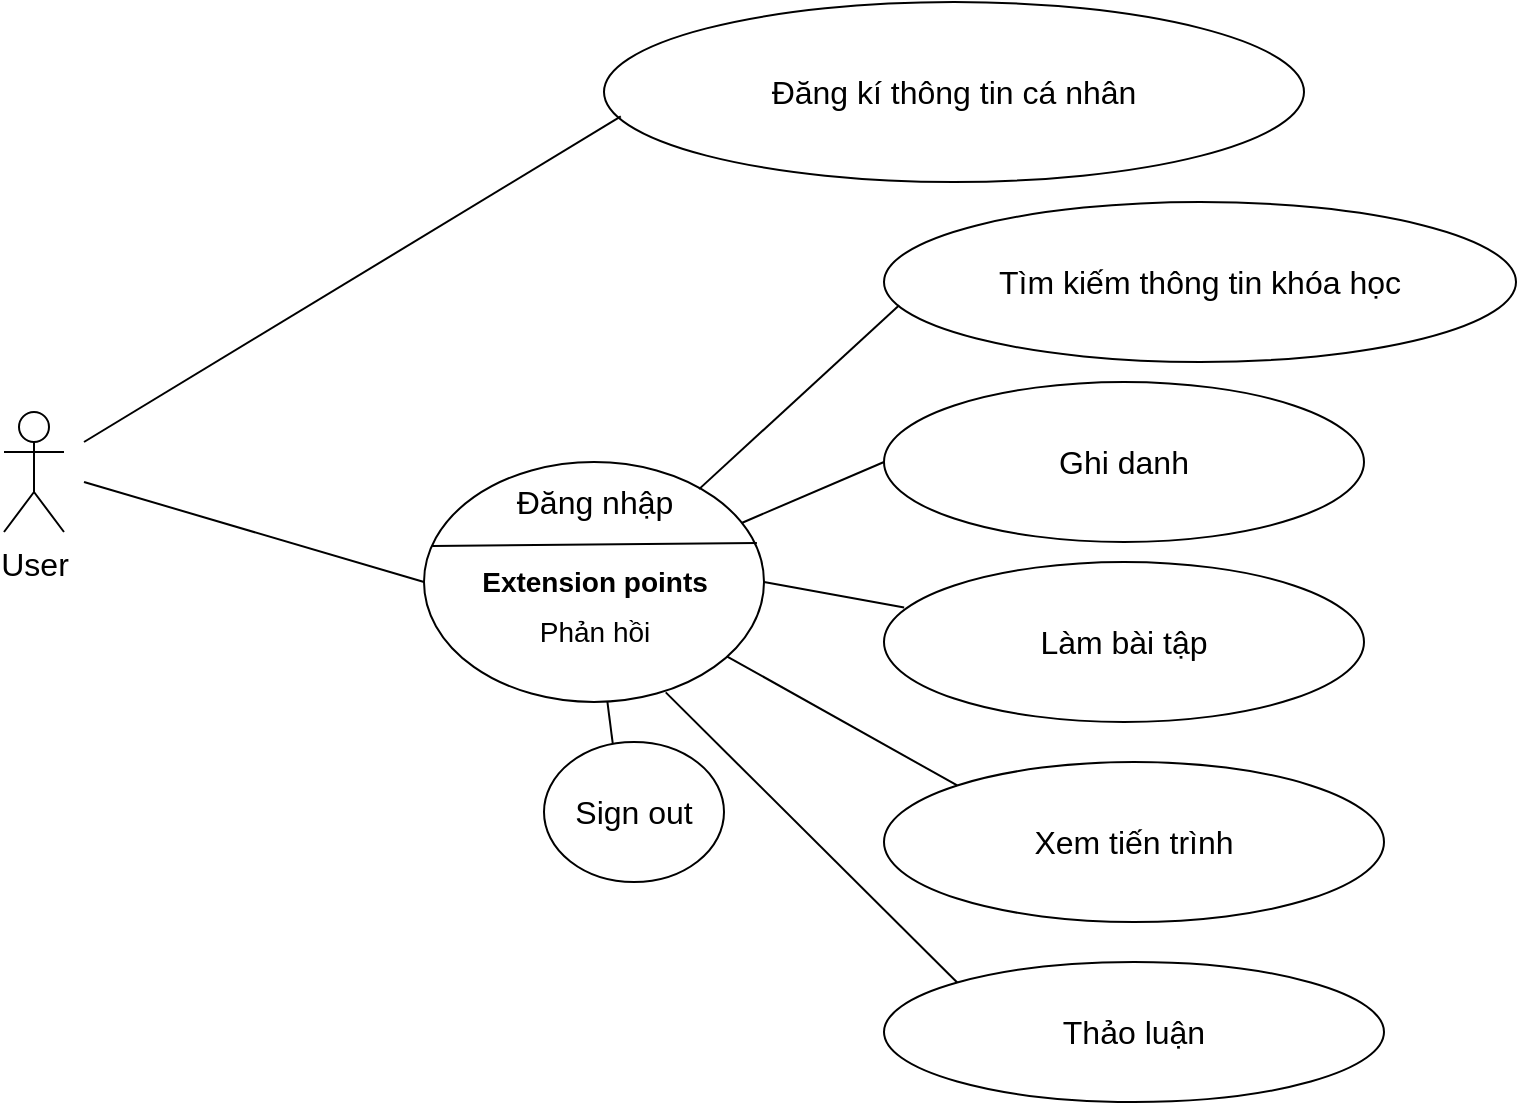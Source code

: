 <mxfile version="15.2.9" type="device"><diagram id="xZJbvAmkxMCfGnLwQ3mf" name="Page-1"><mxGraphModel dx="1038" dy="588" grid="1" gridSize="10" guides="1" tooltips="1" connect="1" arrows="1" fold="1" page="1" pageScale="1" pageWidth="827" pageHeight="1169" math="0" shadow="0"><root><mxCell id="0"/><mxCell id="1" parent="0"/><mxCell id="Abd9H9VdunBP4QsoAOv7-1" value="&lt;font style=&quot;font-size: 16px&quot;&gt;User&lt;/font&gt;" style="shape=umlActor;verticalLabelPosition=bottom;verticalAlign=top;html=1;outlineConnect=0;" parent="1" vertex="1"><mxGeometry x="40" y="525" width="30" height="60" as="geometry"/></mxCell><mxCell id="Abd9H9VdunBP4QsoAOv7-2" value="" style="ellipse;whiteSpace=wrap;html=1;" parent="1" vertex="1"><mxGeometry x="250" y="550" width="170" height="120" as="geometry"/></mxCell><mxCell id="Abd9H9VdunBP4QsoAOv7-4" value="&lt;font style=&quot;font-size: 16px&quot;&gt;Đăng nhập&lt;/font&gt;" style="text;html=1;align=center;verticalAlign=middle;resizable=0;points=[];autosize=1;strokeColor=none;fillColor=none;" parent="1" vertex="1"><mxGeometry x="290" y="560" width="90" height="20" as="geometry"/></mxCell><mxCell id="Abd9H9VdunBP4QsoAOv7-5" value="&lt;font size=&quot;1&quot;&gt;&lt;b style=&quot;font-size: 14px&quot;&gt;Extension points&lt;/b&gt;&lt;/font&gt;" style="text;html=1;align=center;verticalAlign=middle;resizable=0;points=[];autosize=1;strokeColor=none;fillColor=none;" parent="1" vertex="1"><mxGeometry x="270" y="600" width="130" height="20" as="geometry"/></mxCell><mxCell id="Abd9H9VdunBP4QsoAOv7-6" value="&lt;font style=&quot;font-size: 14px&quot;&gt;Phản hồi&lt;/font&gt;" style="text;html=1;align=center;verticalAlign=middle;resizable=0;points=[];autosize=1;strokeColor=none;fillColor=none;" parent="1" vertex="1"><mxGeometry x="300" y="625" width="70" height="20" as="geometry"/></mxCell><mxCell id="Abd9H9VdunBP4QsoAOv7-7" value="&lt;font style=&quot;font-size: 16px&quot;&gt;Sign out&lt;/font&gt;" style="ellipse;whiteSpace=wrap;html=1;" parent="1" vertex="1"><mxGeometry x="310" y="690" width="90" height="70" as="geometry"/></mxCell><mxCell id="Abd9H9VdunBP4QsoAOv7-20" value="" style="endArrow=none;html=1;entryX=0;entryY=0.5;entryDx=0;entryDy=0;" parent="1" edge="1" target="Abd9H9VdunBP4QsoAOv7-2"><mxGeometry width="50" height="50" relative="1" as="geometry"><mxPoint x="80" y="560" as="sourcePoint"/><mxPoint x="130" y="560" as="targetPoint"/></mxGeometry></mxCell><mxCell id="Abd9H9VdunBP4QsoAOv7-21" value="" style="endArrow=none;html=1;exitX=0.382;exitY=0.011;exitDx=0;exitDy=0;exitPerimeter=0;" parent="1" source="Abd9H9VdunBP4QsoAOv7-7" edge="1" target="Abd9H9VdunBP4QsoAOv7-2"><mxGeometry width="50" height="50" relative="1" as="geometry"><mxPoint x="390" y="610" as="sourcePoint"/><mxPoint x="70" y="610" as="targetPoint"/></mxGeometry></mxCell><mxCell id="sikgplFTg-s3sDRKxsjj-5" value="" style="endArrow=none;html=1;exitX=0.024;exitY=0.35;exitDx=0;exitDy=0;exitPerimeter=0;entryX=0.979;entryY=0.337;entryDx=0;entryDy=0;entryPerimeter=0;" edge="1" parent="1" source="Abd9H9VdunBP4QsoAOv7-2" target="Abd9H9VdunBP4QsoAOv7-2"><mxGeometry width="50" height="50" relative="1" as="geometry"><mxPoint x="390" y="590" as="sourcePoint"/><mxPoint x="290" y="542" as="targetPoint"/></mxGeometry></mxCell><mxCell id="sikgplFTg-s3sDRKxsjj-8" value="&lt;font style=&quot;font-size: 16px&quot;&gt;Đăng kí thông tin cá nhân&lt;/font&gt;" style="ellipse;whiteSpace=wrap;html=1;" vertex="1" parent="1"><mxGeometry x="340" y="320" width="350" height="90" as="geometry"/></mxCell><mxCell id="sikgplFTg-s3sDRKxsjj-9" value="" style="endArrow=none;html=1;entryX=0.024;entryY=0.636;entryDx=0;entryDy=0;entryPerimeter=0;" edge="1" parent="1" target="sikgplFTg-s3sDRKxsjj-8"><mxGeometry width="50" height="50" relative="1" as="geometry"><mxPoint x="80" y="540" as="sourcePoint"/><mxPoint x="350" y="375" as="targetPoint"/></mxGeometry></mxCell><mxCell id="sikgplFTg-s3sDRKxsjj-10" value="&lt;font style=&quot;font-size: 16px&quot;&gt;Tìm kiếm thông tin khóa học&lt;/font&gt;" style="ellipse;whiteSpace=wrap;html=1;" vertex="1" parent="1"><mxGeometry x="480" y="420" width="316" height="80" as="geometry"/></mxCell><mxCell id="sikgplFTg-s3sDRKxsjj-11" value="&lt;font style=&quot;font-size: 16px&quot;&gt;Ghi danh&lt;/font&gt;" style="ellipse;whiteSpace=wrap;html=1;" vertex="1" parent="1"><mxGeometry x="480" y="510" width="240" height="80" as="geometry"/></mxCell><mxCell id="sikgplFTg-s3sDRKxsjj-12" value="&lt;font style=&quot;font-size: 16px&quot;&gt;Làm bài tập&lt;/font&gt;" style="ellipse;whiteSpace=wrap;html=1;" vertex="1" parent="1"><mxGeometry x="480" y="600" width="240" height="80" as="geometry"/></mxCell><mxCell id="sikgplFTg-s3sDRKxsjj-13" value="&lt;font style=&quot;font-size: 16px&quot;&gt;Xem tiến trình&lt;/font&gt;" style="ellipse;whiteSpace=wrap;html=1;" vertex="1" parent="1"><mxGeometry x="480" y="700" width="250" height="80" as="geometry"/></mxCell><mxCell id="sikgplFTg-s3sDRKxsjj-14" value="&lt;font style=&quot;font-size: 16px&quot;&gt;Thảo luận&lt;/font&gt;" style="ellipse;whiteSpace=wrap;html=1;" vertex="1" parent="1"><mxGeometry x="480" y="800" width="250" height="70" as="geometry"/></mxCell><mxCell id="sikgplFTg-s3sDRKxsjj-15" value="" style="endArrow=none;html=1;entryX=0.024;entryY=0.645;entryDx=0;entryDy=0;entryPerimeter=0;exitX=0.809;exitY=0.113;exitDx=0;exitDy=0;exitPerimeter=0;" edge="1" parent="1" source="Abd9H9VdunBP4QsoAOv7-2" target="sikgplFTg-s3sDRKxsjj-10"><mxGeometry width="50" height="50" relative="1" as="geometry"><mxPoint x="391" y="560" as="sourcePoint"/><mxPoint x="440" y="560" as="targetPoint"/></mxGeometry></mxCell><mxCell id="sikgplFTg-s3sDRKxsjj-16" value="" style="endArrow=none;html=1;entryX=0;entryY=0.5;entryDx=0;entryDy=0;exitX=0.936;exitY=0.253;exitDx=0;exitDy=0;exitPerimeter=0;" edge="1" parent="1" source="Abd9H9VdunBP4QsoAOv7-2" target="sikgplFTg-s3sDRKxsjj-11"><mxGeometry width="50" height="50" relative="1" as="geometry"><mxPoint x="397.53" y="573.56" as="sourcePoint"/><mxPoint x="497.584" y="481.6" as="targetPoint"/></mxGeometry></mxCell><mxCell id="sikgplFTg-s3sDRKxsjj-17" value="" style="endArrow=none;html=1;entryX=0.042;entryY=0.285;entryDx=0;entryDy=0;entryPerimeter=0;exitX=1;exitY=0.5;exitDx=0;exitDy=0;" edge="1" parent="1" source="Abd9H9VdunBP4QsoAOv7-2" target="sikgplFTg-s3sDRKxsjj-12"><mxGeometry width="50" height="50" relative="1" as="geometry"><mxPoint x="407.53" y="583.56" as="sourcePoint"/><mxPoint x="507.584" y="491.6" as="targetPoint"/></mxGeometry></mxCell><mxCell id="sikgplFTg-s3sDRKxsjj-18" value="" style="endArrow=none;html=1;entryX=0;entryY=0;entryDx=0;entryDy=0;" edge="1" parent="1" source="Abd9H9VdunBP4QsoAOv7-2" target="sikgplFTg-s3sDRKxsjj-13"><mxGeometry width="50" height="50" relative="1" as="geometry"><mxPoint x="417.53" y="593.56" as="sourcePoint"/><mxPoint x="517.584" y="501.6" as="targetPoint"/></mxGeometry></mxCell><mxCell id="sikgplFTg-s3sDRKxsjj-19" value="" style="endArrow=none;html=1;entryX=0;entryY=0;entryDx=0;entryDy=0;exitX=0.711;exitY=0.96;exitDx=0;exitDy=0;exitPerimeter=0;" edge="1" parent="1" source="Abd9H9VdunBP4QsoAOv7-2" target="sikgplFTg-s3sDRKxsjj-14"><mxGeometry width="50" height="50" relative="1" as="geometry"><mxPoint x="427.53" y="603.56" as="sourcePoint"/><mxPoint x="527.584" y="511.6" as="targetPoint"/></mxGeometry></mxCell></root></mxGraphModel></diagram></mxfile>